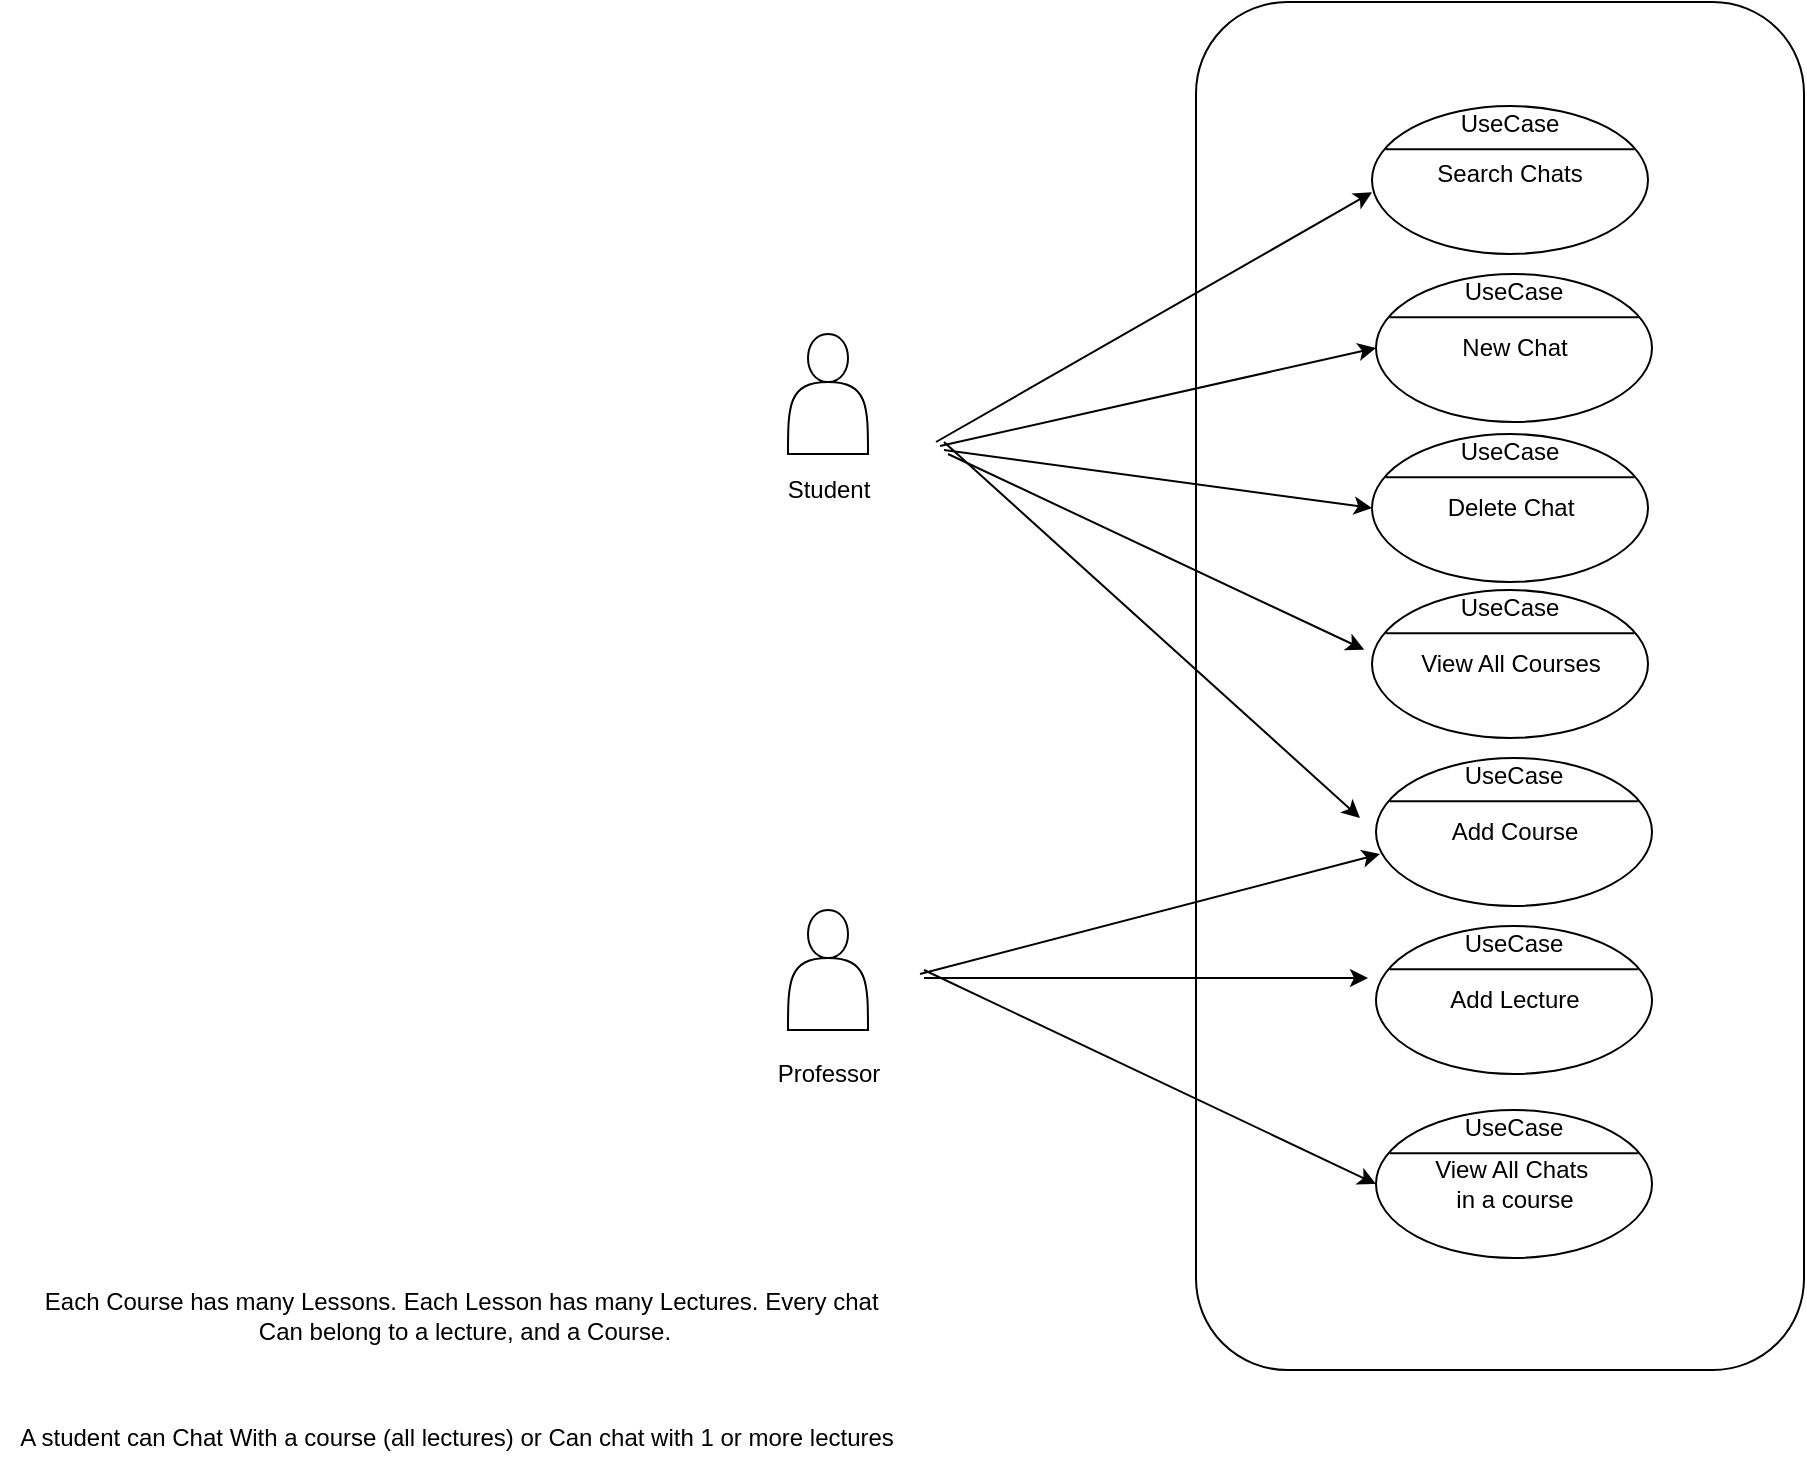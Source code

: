 <mxfile version="21.3.7" type="device">
  <diagram name="Page-1" id="dJ8mxEkb4EduiZ1a1pCH">
    <mxGraphModel dx="4187" dy="989" grid="1" gridSize="2" guides="1" tooltips="1" connect="1" arrows="1" fold="1" page="1" pageScale="1" pageWidth="1100" pageHeight="850" background="none" math="0" shadow="0">
      <root>
        <mxCell id="0" />
        <mxCell id="1" parent="0" />
        <mxCell id="D9V6iobHqXjXFO_gpuAq-112" value="" style="rounded=1;whiteSpace=wrap;html=1;" vertex="1" parent="1">
          <mxGeometry x="-532" y="20" width="304" height="684" as="geometry" />
        </mxCell>
        <mxCell id="D9V6iobHqXjXFO_gpuAq-12" value="" style="shape=actor;whiteSpace=wrap;html=1;" vertex="1" parent="1">
          <mxGeometry x="-736" y="186" width="40" height="60" as="geometry" />
        </mxCell>
        <mxCell id="D9V6iobHqXjXFO_gpuAq-16" value="Student" style="text;html=1;align=center;verticalAlign=middle;resizable=0;points=[];autosize=1;strokeColor=none;fillColor=none;" vertex="1" parent="1">
          <mxGeometry x="-746" y="250" width="60" height="28" as="geometry" />
        </mxCell>
        <mxCell id="D9V6iobHqXjXFO_gpuAq-17" value="" style="shape=actor;whiteSpace=wrap;html=1;" vertex="1" parent="1">
          <mxGeometry x="-736" y="474" width="40" height="60" as="geometry" />
        </mxCell>
        <mxCell id="D9V6iobHqXjXFO_gpuAq-18" value="Professor" style="text;html=1;align=center;verticalAlign=middle;resizable=0;points=[];autosize=1;strokeColor=none;fillColor=none;" vertex="1" parent="1">
          <mxGeometry x="-751" y="542" width="70" height="28" as="geometry" />
        </mxCell>
        <mxCell id="D9V6iobHqXjXFO_gpuAq-65" value="" style="shape=ellipse;container=1;horizontal=1;horizontalStack=0;resizeParent=1;resizeParentMax=0;resizeLast=0;html=1;dashed=0;collapsible=0;" vertex="1" parent="1">
          <mxGeometry x="-444" y="72" width="138" height="74" as="geometry" />
        </mxCell>
        <mxCell id="D9V6iobHqXjXFO_gpuAq-66" value="UseCase" style="html=1;strokeColor=none;fillColor=none;align=center;verticalAlign=middle;rotatable=0;whiteSpace=wrap;" vertex="1" parent="D9V6iobHqXjXFO_gpuAq-65">
          <mxGeometry width="138" height="18.5" as="geometry" />
        </mxCell>
        <mxCell id="D9V6iobHqXjXFO_gpuAq-67" value="" style="line;strokeWidth=1;fillColor=none;rotatable=0;labelPosition=right;points=[];portConstraint=eastwest;dashed=0;resizeWidth=1;" vertex="1" parent="D9V6iobHqXjXFO_gpuAq-65">
          <mxGeometry x="6.9" y="18.5" width="124.2" height="6.167" as="geometry" />
        </mxCell>
        <mxCell id="D9V6iobHqXjXFO_gpuAq-68" value="Search Chats" style="text;html=1;align=center;verticalAlign=middle;rotatable=1;fillColor=none;strokeColor=none;whiteSpace=wrap;movable=1;resizable=1;deletable=1;editable=1;locked=0;connectable=1;" vertex="1" parent="D9V6iobHqXjXFO_gpuAq-65">
          <mxGeometry y="24.667" width="138" height="18.5" as="geometry" />
        </mxCell>
        <mxCell id="D9V6iobHqXjXFO_gpuAq-70" value="Each Course has many Lessons. Each Lesson has many Lectures. Every chat&amp;nbsp;&lt;br&gt;Can belong to a lecture, and a Course." style="text;html=1;align=center;verticalAlign=middle;resizable=0;points=[];autosize=1;strokeColor=none;fillColor=none;" vertex="1" parent="1">
          <mxGeometry x="-1118" y="656" width="440" height="42" as="geometry" />
        </mxCell>
        <mxCell id="D9V6iobHqXjXFO_gpuAq-71" value="A student can Chat With a course (all lectures) or Can chat with 1 or more lectures" style="text;html=1;align=center;verticalAlign=middle;resizable=0;points=[];autosize=1;strokeColor=none;fillColor=none;" vertex="1" parent="1">
          <mxGeometry x="-1130" y="724" width="456" height="28" as="geometry" />
        </mxCell>
        <mxCell id="D9V6iobHqXjXFO_gpuAq-81" value="New Chat" style="shape=ellipse;container=1;horizontal=1;horizontalStack=0;resizeParent=1;resizeParentMax=0;resizeLast=0;html=1;dashed=0;collapsible=0;" vertex="1" parent="1">
          <mxGeometry x="-442" y="156" width="138" height="74" as="geometry" />
        </mxCell>
        <mxCell id="D9V6iobHqXjXFO_gpuAq-82" value="UseCase" style="html=1;strokeColor=none;fillColor=none;align=center;verticalAlign=middle;rotatable=0;whiteSpace=wrap;" vertex="1" parent="D9V6iobHqXjXFO_gpuAq-81">
          <mxGeometry width="138" height="18.5" as="geometry" />
        </mxCell>
        <mxCell id="D9V6iobHqXjXFO_gpuAq-83" value="" style="line;strokeWidth=1;fillColor=none;rotatable=0;labelPosition=right;points=[];portConstraint=eastwest;dashed=0;resizeWidth=1;" vertex="1" parent="D9V6iobHqXjXFO_gpuAq-81">
          <mxGeometry x="6.9" y="18.5" width="124.2" height="6.167" as="geometry" />
        </mxCell>
        <mxCell id="D9V6iobHqXjXFO_gpuAq-85" value="Delete Chat" style="shape=ellipse;container=1;horizontal=1;horizontalStack=0;resizeParent=1;resizeParentMax=0;resizeLast=0;html=1;dashed=0;collapsible=0;movable=1;resizable=1;rotatable=1;deletable=1;editable=1;locked=0;connectable=1;" vertex="1" parent="1">
          <mxGeometry x="-444" y="236" width="138" height="74" as="geometry" />
        </mxCell>
        <mxCell id="D9V6iobHqXjXFO_gpuAq-86" value="UseCase" style="html=1;strokeColor=none;fillColor=none;align=center;verticalAlign=middle;rotatable=0;whiteSpace=wrap;" vertex="1" parent="D9V6iobHqXjXFO_gpuAq-85">
          <mxGeometry width="138" height="18.5" as="geometry" />
        </mxCell>
        <mxCell id="D9V6iobHqXjXFO_gpuAq-87" value="" style="line;strokeWidth=1;fillColor=none;rotatable=0;labelPosition=right;points=[];portConstraint=eastwest;dashed=0;resizeWidth=1;" vertex="1" parent="D9V6iobHqXjXFO_gpuAq-85">
          <mxGeometry x="6.9" y="18.5" width="124.2" height="6.167" as="geometry" />
        </mxCell>
        <mxCell id="D9V6iobHqXjXFO_gpuAq-89" value="Add Course" style="shape=ellipse;container=1;horizontal=1;horizontalStack=0;resizeParent=1;resizeParentMax=0;resizeLast=0;html=1;dashed=0;collapsible=0;movable=1;resizable=1;rotatable=1;deletable=1;editable=1;locked=0;connectable=1;" vertex="1" parent="1">
          <mxGeometry x="-442" y="398" width="138" height="74" as="geometry" />
        </mxCell>
        <mxCell id="D9V6iobHqXjXFO_gpuAq-90" value="UseCase" style="html=1;strokeColor=none;fillColor=none;align=center;verticalAlign=middle;rotatable=0;whiteSpace=wrap;" vertex="1" parent="D9V6iobHqXjXFO_gpuAq-89">
          <mxGeometry width="138" height="18.5" as="geometry" />
        </mxCell>
        <mxCell id="D9V6iobHqXjXFO_gpuAq-91" value="" style="line;strokeWidth=1;fillColor=none;rotatable=0;labelPosition=right;points=[];portConstraint=eastwest;dashed=0;resizeWidth=1;" vertex="1" parent="D9V6iobHqXjXFO_gpuAq-89">
          <mxGeometry x="6.9" y="18.5" width="124.2" height="6.167" as="geometry" />
        </mxCell>
        <mxCell id="D9V6iobHqXjXFO_gpuAq-92" value="Add Lecture" style="shape=ellipse;container=1;horizontal=1;horizontalStack=0;resizeParent=1;resizeParentMax=0;resizeLast=0;html=1;dashed=0;collapsible=0;movable=1;resizable=1;rotatable=1;deletable=1;editable=1;locked=0;connectable=1;" vertex="1" parent="1">
          <mxGeometry x="-442" y="482" width="138" height="74" as="geometry" />
        </mxCell>
        <mxCell id="D9V6iobHqXjXFO_gpuAq-93" value="UseCase" style="html=1;strokeColor=none;fillColor=none;align=center;verticalAlign=middle;rotatable=0;whiteSpace=wrap;" vertex="1" parent="D9V6iobHqXjXFO_gpuAq-92">
          <mxGeometry width="138" height="18.5" as="geometry" />
        </mxCell>
        <mxCell id="D9V6iobHqXjXFO_gpuAq-94" value="" style="line;strokeWidth=1;fillColor=none;rotatable=0;labelPosition=right;points=[];portConstraint=eastwest;dashed=0;resizeWidth=1;" vertex="1" parent="D9V6iobHqXjXFO_gpuAq-92">
          <mxGeometry x="6.9" y="18.5" width="124.2" height="6.167" as="geometry" />
        </mxCell>
        <mxCell id="D9V6iobHqXjXFO_gpuAq-95" value="View All Courses" style="shape=ellipse;container=1;horizontal=1;horizontalStack=0;resizeParent=1;resizeParentMax=0;resizeLast=0;html=1;dashed=0;collapsible=0;movable=1;resizable=1;rotatable=1;deletable=1;editable=1;locked=0;connectable=1;" vertex="1" parent="1">
          <mxGeometry x="-444" y="314" width="138" height="74" as="geometry" />
        </mxCell>
        <mxCell id="D9V6iobHqXjXFO_gpuAq-96" value="UseCase" style="html=1;strokeColor=none;fillColor=none;align=center;verticalAlign=middle;rotatable=0;whiteSpace=wrap;" vertex="1" parent="D9V6iobHqXjXFO_gpuAq-95">
          <mxGeometry width="138" height="18.5" as="geometry" />
        </mxCell>
        <mxCell id="D9V6iobHqXjXFO_gpuAq-97" value="" style="line;strokeWidth=1;fillColor=none;rotatable=0;labelPosition=right;points=[];portConstraint=eastwest;dashed=0;resizeWidth=1;" vertex="1" parent="D9V6iobHqXjXFO_gpuAq-95">
          <mxGeometry x="6.9" y="18.5" width="124.2" height="6.167" as="geometry" />
        </mxCell>
        <mxCell id="D9V6iobHqXjXFO_gpuAq-98" value="View All Chats&amp;nbsp;&lt;br&gt;in a course" style="shape=ellipse;container=1;horizontal=1;horizontalStack=0;resizeParent=1;resizeParentMax=0;resizeLast=0;html=1;dashed=0;collapsible=0;movable=1;resizable=1;rotatable=1;deletable=1;editable=1;locked=0;connectable=1;" vertex="1" parent="1">
          <mxGeometry x="-442" y="574" width="138" height="74" as="geometry" />
        </mxCell>
        <mxCell id="D9V6iobHqXjXFO_gpuAq-99" value="UseCase" style="html=1;strokeColor=none;fillColor=none;align=center;verticalAlign=middle;rotatable=0;whiteSpace=wrap;" vertex="1" parent="D9V6iobHqXjXFO_gpuAq-98">
          <mxGeometry width="138" height="18.5" as="geometry" />
        </mxCell>
        <mxCell id="D9V6iobHqXjXFO_gpuAq-100" value="" style="line;strokeWidth=1;fillColor=none;rotatable=0;labelPosition=right;points=[];portConstraint=eastwest;dashed=0;resizeWidth=1;" vertex="1" parent="D9V6iobHqXjXFO_gpuAq-98">
          <mxGeometry x="6.9" y="18.5" width="124.2" height="6.167" as="geometry" />
        </mxCell>
        <mxCell id="D9V6iobHqXjXFO_gpuAq-102" value="" style="endArrow=classic;html=1;rounded=0;" edge="1" parent="1">
          <mxGeometry width="50" height="50" relative="1" as="geometry">
            <mxPoint x="-668" y="508" as="sourcePoint" />
            <mxPoint x="-446" y="508" as="targetPoint" />
          </mxGeometry>
        </mxCell>
        <mxCell id="D9V6iobHqXjXFO_gpuAq-103" value="" style="endArrow=classic;html=1;rounded=0;" edge="1" parent="1">
          <mxGeometry width="50" height="50" relative="1" as="geometry">
            <mxPoint x="-670" y="506" as="sourcePoint" />
            <mxPoint x="-440" y="446" as="targetPoint" />
          </mxGeometry>
        </mxCell>
        <mxCell id="D9V6iobHqXjXFO_gpuAq-104" value="" style="endArrow=classic;html=1;rounded=0;entryX=0;entryY=1;entryDx=0;entryDy=0;" edge="1" parent="1" target="D9V6iobHqXjXFO_gpuAq-68">
          <mxGeometry width="50" height="50" relative="1" as="geometry">
            <mxPoint x="-662" y="240" as="sourcePoint" />
            <mxPoint x="-652" y="210" as="targetPoint" />
          </mxGeometry>
        </mxCell>
        <mxCell id="D9V6iobHqXjXFO_gpuAq-105" value="" style="endArrow=classic;html=1;rounded=0;entryX=0;entryY=0.5;entryDx=0;entryDy=0;" edge="1" parent="1" target="D9V6iobHqXjXFO_gpuAq-81">
          <mxGeometry width="50" height="50" relative="1" as="geometry">
            <mxPoint x="-660" y="242" as="sourcePoint" />
            <mxPoint x="-442" y="117" as="targetPoint" />
          </mxGeometry>
        </mxCell>
        <mxCell id="D9V6iobHqXjXFO_gpuAq-106" value="" style="endArrow=classic;html=1;rounded=0;entryX=0;entryY=0.5;entryDx=0;entryDy=0;" edge="1" parent="1" target="D9V6iobHqXjXFO_gpuAq-85">
          <mxGeometry width="50" height="50" relative="1" as="geometry">
            <mxPoint x="-658" y="244" as="sourcePoint" />
            <mxPoint x="-440" y="119" as="targetPoint" />
          </mxGeometry>
        </mxCell>
        <mxCell id="D9V6iobHqXjXFO_gpuAq-107" value="" style="endArrow=classic;html=1;rounded=0;entryX=-0.028;entryY=0.403;entryDx=0;entryDy=0;entryPerimeter=0;" edge="1" parent="1" target="D9V6iobHqXjXFO_gpuAq-95">
          <mxGeometry width="50" height="50" relative="1" as="geometry">
            <mxPoint x="-656" y="246" as="sourcePoint" />
            <mxPoint x="-438" y="121" as="targetPoint" />
          </mxGeometry>
        </mxCell>
        <mxCell id="D9V6iobHqXjXFO_gpuAq-110" value="" style="endArrow=classic;html=1;rounded=0;entryX=0;entryY=0.5;entryDx=0;entryDy=0;" edge="1" parent="1" target="D9V6iobHqXjXFO_gpuAq-98">
          <mxGeometry width="50" height="50" relative="1" as="geometry">
            <mxPoint x="-668" y="504" as="sourcePoint" />
            <mxPoint x="-434" y="125" as="targetPoint" />
          </mxGeometry>
        </mxCell>
        <mxCell id="D9V6iobHqXjXFO_gpuAq-111" value="" style="endArrow=classic;html=1;rounded=0;" edge="1" parent="1">
          <mxGeometry width="50" height="50" relative="1" as="geometry">
            <mxPoint x="-658" y="240" as="sourcePoint" />
            <mxPoint x="-450" y="428" as="targetPoint" />
          </mxGeometry>
        </mxCell>
      </root>
    </mxGraphModel>
  </diagram>
</mxfile>
